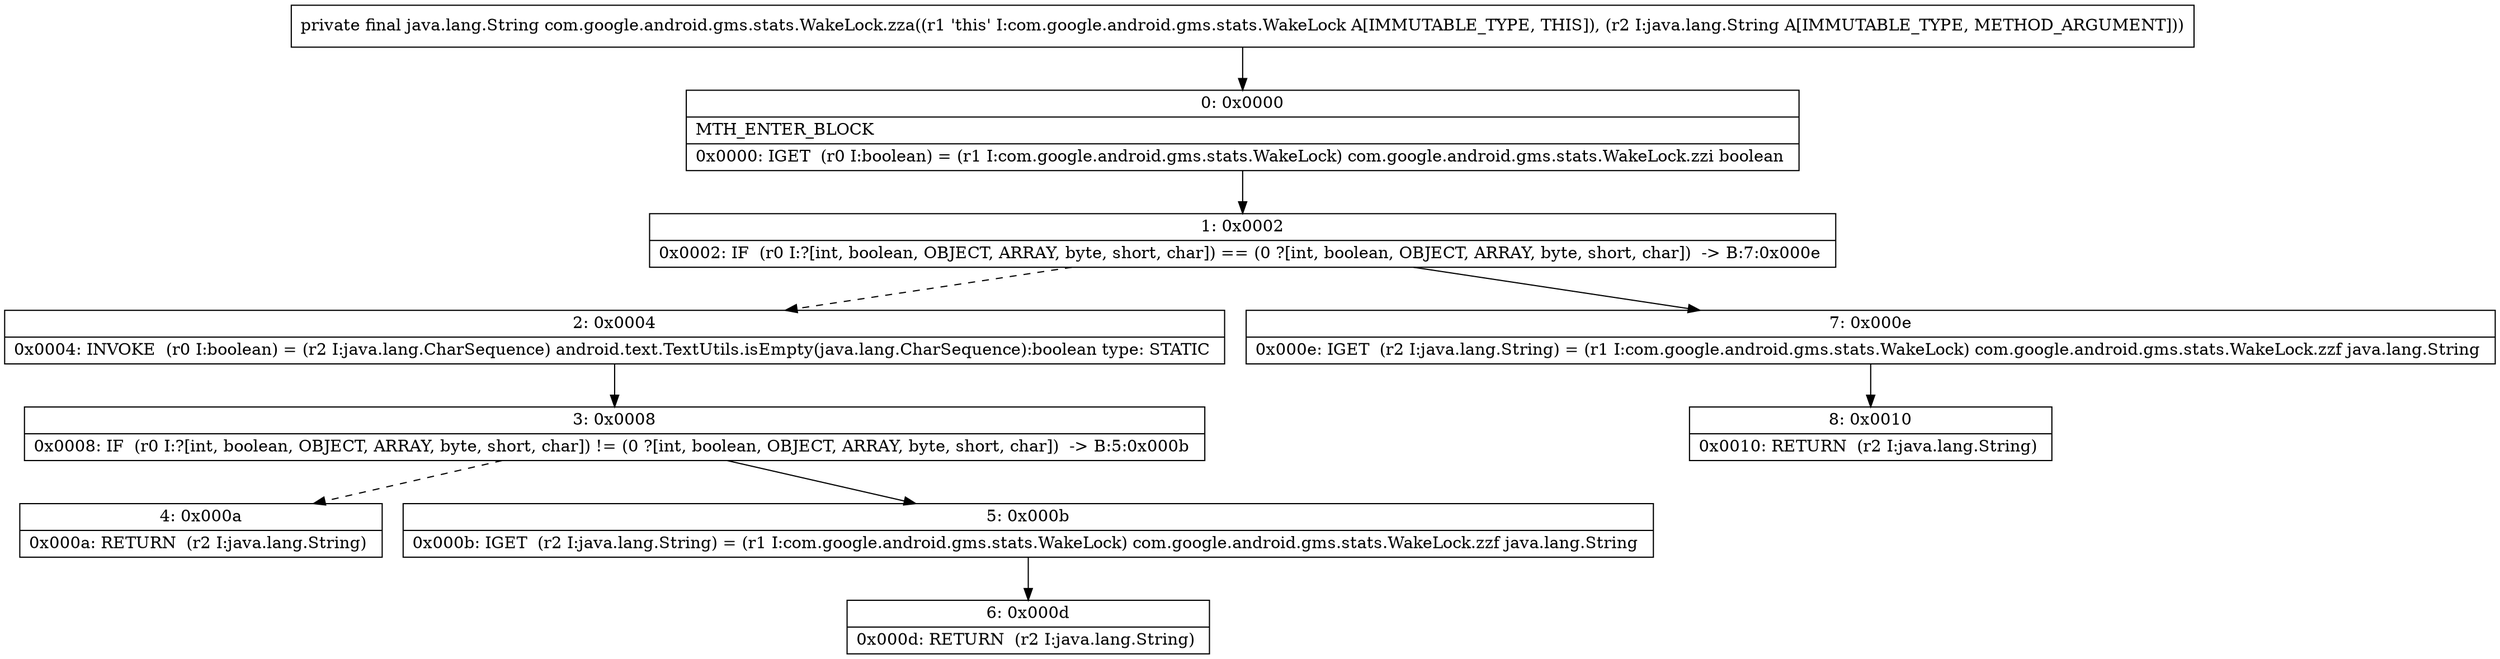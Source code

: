 digraph "CFG forcom.google.android.gms.stats.WakeLock.zza(Ljava\/lang\/String;)Ljava\/lang\/String;" {
Node_0 [shape=record,label="{0\:\ 0x0000|MTH_ENTER_BLOCK\l|0x0000: IGET  (r0 I:boolean) = (r1 I:com.google.android.gms.stats.WakeLock) com.google.android.gms.stats.WakeLock.zzi boolean \l}"];
Node_1 [shape=record,label="{1\:\ 0x0002|0x0002: IF  (r0 I:?[int, boolean, OBJECT, ARRAY, byte, short, char]) == (0 ?[int, boolean, OBJECT, ARRAY, byte, short, char])  \-\> B:7:0x000e \l}"];
Node_2 [shape=record,label="{2\:\ 0x0004|0x0004: INVOKE  (r0 I:boolean) = (r2 I:java.lang.CharSequence) android.text.TextUtils.isEmpty(java.lang.CharSequence):boolean type: STATIC \l}"];
Node_3 [shape=record,label="{3\:\ 0x0008|0x0008: IF  (r0 I:?[int, boolean, OBJECT, ARRAY, byte, short, char]) != (0 ?[int, boolean, OBJECT, ARRAY, byte, short, char])  \-\> B:5:0x000b \l}"];
Node_4 [shape=record,label="{4\:\ 0x000a|0x000a: RETURN  (r2 I:java.lang.String) \l}"];
Node_5 [shape=record,label="{5\:\ 0x000b|0x000b: IGET  (r2 I:java.lang.String) = (r1 I:com.google.android.gms.stats.WakeLock) com.google.android.gms.stats.WakeLock.zzf java.lang.String \l}"];
Node_6 [shape=record,label="{6\:\ 0x000d|0x000d: RETURN  (r2 I:java.lang.String) \l}"];
Node_7 [shape=record,label="{7\:\ 0x000e|0x000e: IGET  (r2 I:java.lang.String) = (r1 I:com.google.android.gms.stats.WakeLock) com.google.android.gms.stats.WakeLock.zzf java.lang.String \l}"];
Node_8 [shape=record,label="{8\:\ 0x0010|0x0010: RETURN  (r2 I:java.lang.String) \l}"];
MethodNode[shape=record,label="{private final java.lang.String com.google.android.gms.stats.WakeLock.zza((r1 'this' I:com.google.android.gms.stats.WakeLock A[IMMUTABLE_TYPE, THIS]), (r2 I:java.lang.String A[IMMUTABLE_TYPE, METHOD_ARGUMENT])) }"];
MethodNode -> Node_0;
Node_0 -> Node_1;
Node_1 -> Node_2[style=dashed];
Node_1 -> Node_7;
Node_2 -> Node_3;
Node_3 -> Node_4[style=dashed];
Node_3 -> Node_5;
Node_5 -> Node_6;
Node_7 -> Node_8;
}


